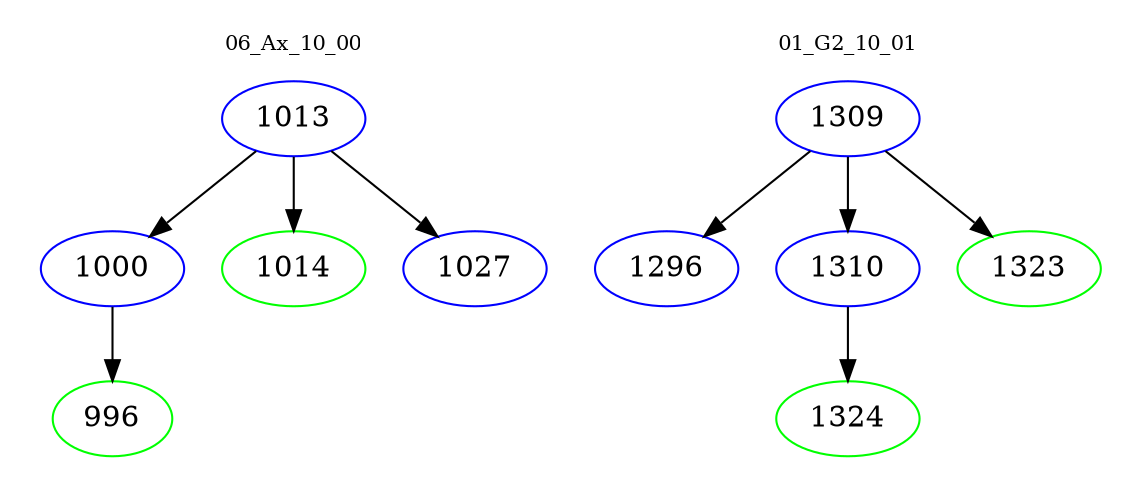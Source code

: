 digraph{
subgraph cluster_0 {
color = white
label = "06_Ax_10_00";
fontsize=10;
T0_1013 [label="1013", color="blue"]
T0_1013 -> T0_1000 [color="black"]
T0_1000 [label="1000", color="blue"]
T0_1000 -> T0_996 [color="black"]
T0_996 [label="996", color="green"]
T0_1013 -> T0_1014 [color="black"]
T0_1014 [label="1014", color="green"]
T0_1013 -> T0_1027 [color="black"]
T0_1027 [label="1027", color="blue"]
}
subgraph cluster_1 {
color = white
label = "01_G2_10_01";
fontsize=10;
T1_1309 [label="1309", color="blue"]
T1_1309 -> T1_1296 [color="black"]
T1_1296 [label="1296", color="blue"]
T1_1309 -> T1_1310 [color="black"]
T1_1310 [label="1310", color="blue"]
T1_1310 -> T1_1324 [color="black"]
T1_1324 [label="1324", color="green"]
T1_1309 -> T1_1323 [color="black"]
T1_1323 [label="1323", color="green"]
}
}

